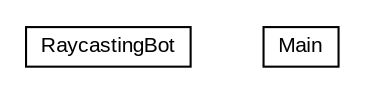 #!/usr/local/bin/dot
#
# Class diagram 
# Generated by UMLGraph version 5.1 (http://www.umlgraph.org/)
#

digraph G {
	edge [fontname="arial",fontsize=10,labelfontname="arial",labelfontsize=10];
	node [fontname="arial",fontsize=10,shape=plaintext];
	nodesep=0.25;
	ranksep=0.5;
	// com.mycompany.utbotcontest.RaycastingBot
	c0 [label=<<table title="com.mycompany.utbotcontest.RaycastingBot" border="0" cellborder="1" cellspacing="0" cellpadding="2" port="p" href="./RaycastingBot.html">
		<tr><td><table border="0" cellspacing="0" cellpadding="1">
<tr><td align="center" balign="center"> RaycastingBot </td></tr>
		</table></td></tr>
		</table>>, fontname="arial", fontcolor="black", fontsize=10.0];
	// com.mycompany.utbotcontest.Main
	c1 [label=<<table title="com.mycompany.utbotcontest.Main" border="0" cellborder="1" cellspacing="0" cellpadding="2" port="p" href="./Main.html">
		<tr><td><table border="0" cellspacing="0" cellpadding="1">
<tr><td align="center" balign="center"> Main </td></tr>
		</table></td></tr>
		</table>>, fontname="arial", fontcolor="black", fontsize=10.0];
}

